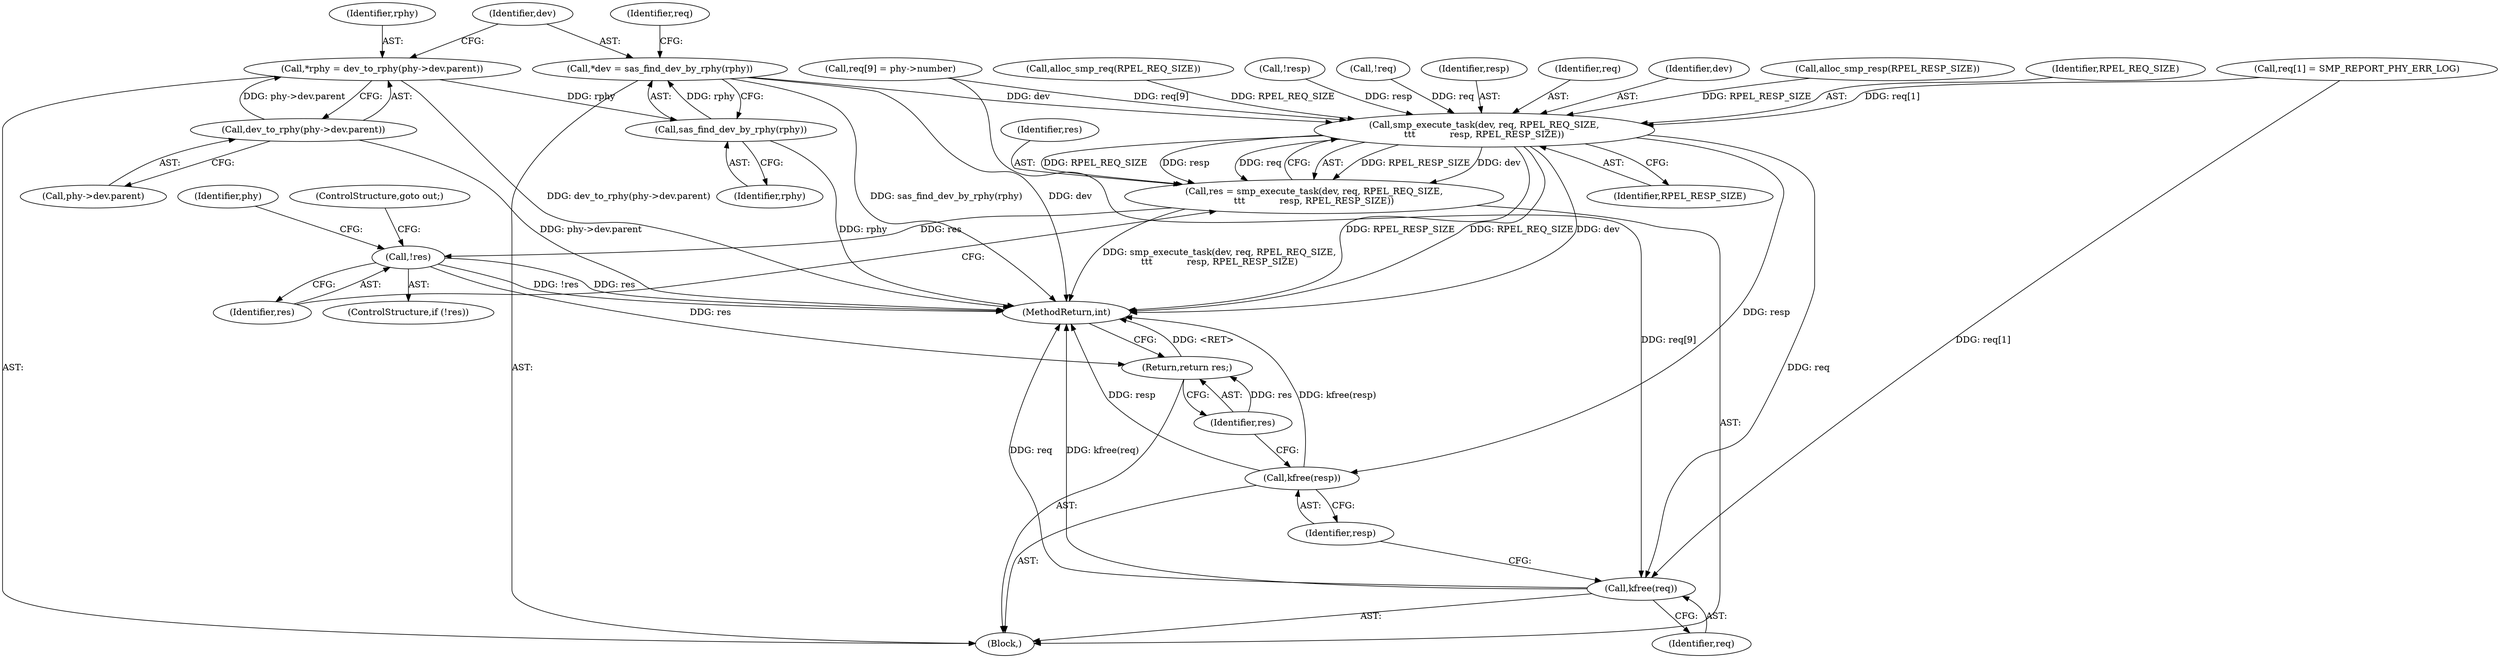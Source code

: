 digraph "0_linux_4a491b1ab11ca0556d2fda1ff1301e862a2d44c4@pointer" {
"1000116" [label="(Call,*dev = sas_find_dev_by_rphy(rphy))"];
"1000118" [label="(Call,sas_find_dev_by_rphy(rphy))"];
"1000107" [label="(Call,*rphy = dev_to_rphy(phy->dev.parent))"];
"1000109" [label="(Call,dev_to_rphy(phy->dev.parent))"];
"1000157" [label="(Call,smp_execute_task(dev, req, RPEL_REQ_SIZE,\n\t\t\t            resp, RPEL_RESP_SIZE))"];
"1000155" [label="(Call,res = smp_execute_task(dev, req, RPEL_REQ_SIZE,\n\t\t\t            resp, RPEL_RESP_SIZE))"];
"1000164" [label="(Call,!res)"];
"1000208" [label="(Return,return res;)"];
"1000204" [label="(Call,kfree(req))"];
"1000206" [label="(Call,kfree(resp))"];
"1000119" [label="(Identifier,rphy)"];
"1000148" [label="(Call,req[9] = phy->number)"];
"1000135" [label="(Call,!resp)"];
"1000125" [label="(Call,!req)"];
"1000143" [label="(Call,req[1] = SMP_REPORT_PHY_ERR_LOG)"];
"1000155" [label="(Call,res = smp_execute_task(dev, req, RPEL_REQ_SIZE,\n\t\t\t            resp, RPEL_RESP_SIZE))"];
"1000107" [label="(Call,*rphy = dev_to_rphy(phy->dev.parent))"];
"1000204" [label="(Call,kfree(req))"];
"1000165" [label="(Identifier,res)"];
"1000161" [label="(Identifier,resp)"];
"1000162" [label="(Identifier,RPEL_RESP_SIZE)"];
"1000109" [label="(Call,dev_to_rphy(phy->dev.parent))"];
"1000108" [label="(Identifier,rphy)"];
"1000166" [label="(ControlStructure,goto out;)"];
"1000110" [label="(Call,phy->dev.parent)"];
"1000210" [label="(MethodReturn,int)"];
"1000163" [label="(ControlStructure,if (!res))"];
"1000206" [label="(Call,kfree(resp))"];
"1000159" [label="(Identifier,req)"];
"1000205" [label="(Identifier,req)"];
"1000164" [label="(Call,!res)"];
"1000158" [label="(Identifier,dev)"];
"1000121" [label="(Identifier,req)"];
"1000209" [label="(Identifier,res)"];
"1000157" [label="(Call,smp_execute_task(dev, req, RPEL_REQ_SIZE,\n\t\t\t            resp, RPEL_RESP_SIZE))"];
"1000118" [label="(Call,sas_find_dev_by_rphy(rphy))"];
"1000169" [label="(Identifier,phy)"];
"1000208" [label="(Return,return res;)"];
"1000132" [label="(Call,alloc_smp_resp(RPEL_RESP_SIZE))"];
"1000156" [label="(Identifier,res)"];
"1000102" [label="(Block,)"];
"1000116" [label="(Call,*dev = sas_find_dev_by_rphy(rphy))"];
"1000117" [label="(Identifier,dev)"];
"1000160" [label="(Identifier,RPEL_REQ_SIZE)"];
"1000207" [label="(Identifier,resp)"];
"1000122" [label="(Call,alloc_smp_req(RPEL_REQ_SIZE))"];
"1000116" -> "1000102"  [label="AST: "];
"1000116" -> "1000118"  [label="CFG: "];
"1000117" -> "1000116"  [label="AST: "];
"1000118" -> "1000116"  [label="AST: "];
"1000121" -> "1000116"  [label="CFG: "];
"1000116" -> "1000210"  [label="DDG: dev"];
"1000116" -> "1000210"  [label="DDG: sas_find_dev_by_rphy(rphy)"];
"1000118" -> "1000116"  [label="DDG: rphy"];
"1000116" -> "1000157"  [label="DDG: dev"];
"1000118" -> "1000119"  [label="CFG: "];
"1000119" -> "1000118"  [label="AST: "];
"1000118" -> "1000210"  [label="DDG: rphy"];
"1000107" -> "1000118"  [label="DDG: rphy"];
"1000107" -> "1000102"  [label="AST: "];
"1000107" -> "1000109"  [label="CFG: "];
"1000108" -> "1000107"  [label="AST: "];
"1000109" -> "1000107"  [label="AST: "];
"1000117" -> "1000107"  [label="CFG: "];
"1000107" -> "1000210"  [label="DDG: dev_to_rphy(phy->dev.parent)"];
"1000109" -> "1000107"  [label="DDG: phy->dev.parent"];
"1000109" -> "1000110"  [label="CFG: "];
"1000110" -> "1000109"  [label="AST: "];
"1000109" -> "1000210"  [label="DDG: phy->dev.parent"];
"1000157" -> "1000155"  [label="AST: "];
"1000157" -> "1000162"  [label="CFG: "];
"1000158" -> "1000157"  [label="AST: "];
"1000159" -> "1000157"  [label="AST: "];
"1000160" -> "1000157"  [label="AST: "];
"1000161" -> "1000157"  [label="AST: "];
"1000162" -> "1000157"  [label="AST: "];
"1000155" -> "1000157"  [label="CFG: "];
"1000157" -> "1000210"  [label="DDG: RPEL_RESP_SIZE"];
"1000157" -> "1000210"  [label="DDG: RPEL_REQ_SIZE"];
"1000157" -> "1000210"  [label="DDG: dev"];
"1000157" -> "1000155"  [label="DDG: RPEL_RESP_SIZE"];
"1000157" -> "1000155"  [label="DDG: dev"];
"1000157" -> "1000155"  [label="DDG: RPEL_REQ_SIZE"];
"1000157" -> "1000155"  [label="DDG: resp"];
"1000157" -> "1000155"  [label="DDG: req"];
"1000125" -> "1000157"  [label="DDG: req"];
"1000143" -> "1000157"  [label="DDG: req[1]"];
"1000148" -> "1000157"  [label="DDG: req[9]"];
"1000122" -> "1000157"  [label="DDG: RPEL_REQ_SIZE"];
"1000135" -> "1000157"  [label="DDG: resp"];
"1000132" -> "1000157"  [label="DDG: RPEL_RESP_SIZE"];
"1000157" -> "1000204"  [label="DDG: req"];
"1000157" -> "1000206"  [label="DDG: resp"];
"1000155" -> "1000102"  [label="AST: "];
"1000156" -> "1000155"  [label="AST: "];
"1000165" -> "1000155"  [label="CFG: "];
"1000155" -> "1000210"  [label="DDG: smp_execute_task(dev, req, RPEL_REQ_SIZE,\n\t\t\t            resp, RPEL_RESP_SIZE)"];
"1000155" -> "1000164"  [label="DDG: res"];
"1000164" -> "1000163"  [label="AST: "];
"1000164" -> "1000165"  [label="CFG: "];
"1000165" -> "1000164"  [label="AST: "];
"1000166" -> "1000164"  [label="CFG: "];
"1000169" -> "1000164"  [label="CFG: "];
"1000164" -> "1000210"  [label="DDG: !res"];
"1000164" -> "1000210"  [label="DDG: res"];
"1000164" -> "1000208"  [label="DDG: res"];
"1000208" -> "1000102"  [label="AST: "];
"1000208" -> "1000209"  [label="CFG: "];
"1000209" -> "1000208"  [label="AST: "];
"1000210" -> "1000208"  [label="CFG: "];
"1000208" -> "1000210"  [label="DDG: <RET>"];
"1000209" -> "1000208"  [label="DDG: res"];
"1000204" -> "1000102"  [label="AST: "];
"1000204" -> "1000205"  [label="CFG: "];
"1000205" -> "1000204"  [label="AST: "];
"1000207" -> "1000204"  [label="CFG: "];
"1000204" -> "1000210"  [label="DDG: req"];
"1000204" -> "1000210"  [label="DDG: kfree(req)"];
"1000143" -> "1000204"  [label="DDG: req[1]"];
"1000148" -> "1000204"  [label="DDG: req[9]"];
"1000206" -> "1000102"  [label="AST: "];
"1000206" -> "1000207"  [label="CFG: "];
"1000207" -> "1000206"  [label="AST: "];
"1000209" -> "1000206"  [label="CFG: "];
"1000206" -> "1000210"  [label="DDG: resp"];
"1000206" -> "1000210"  [label="DDG: kfree(resp)"];
}
